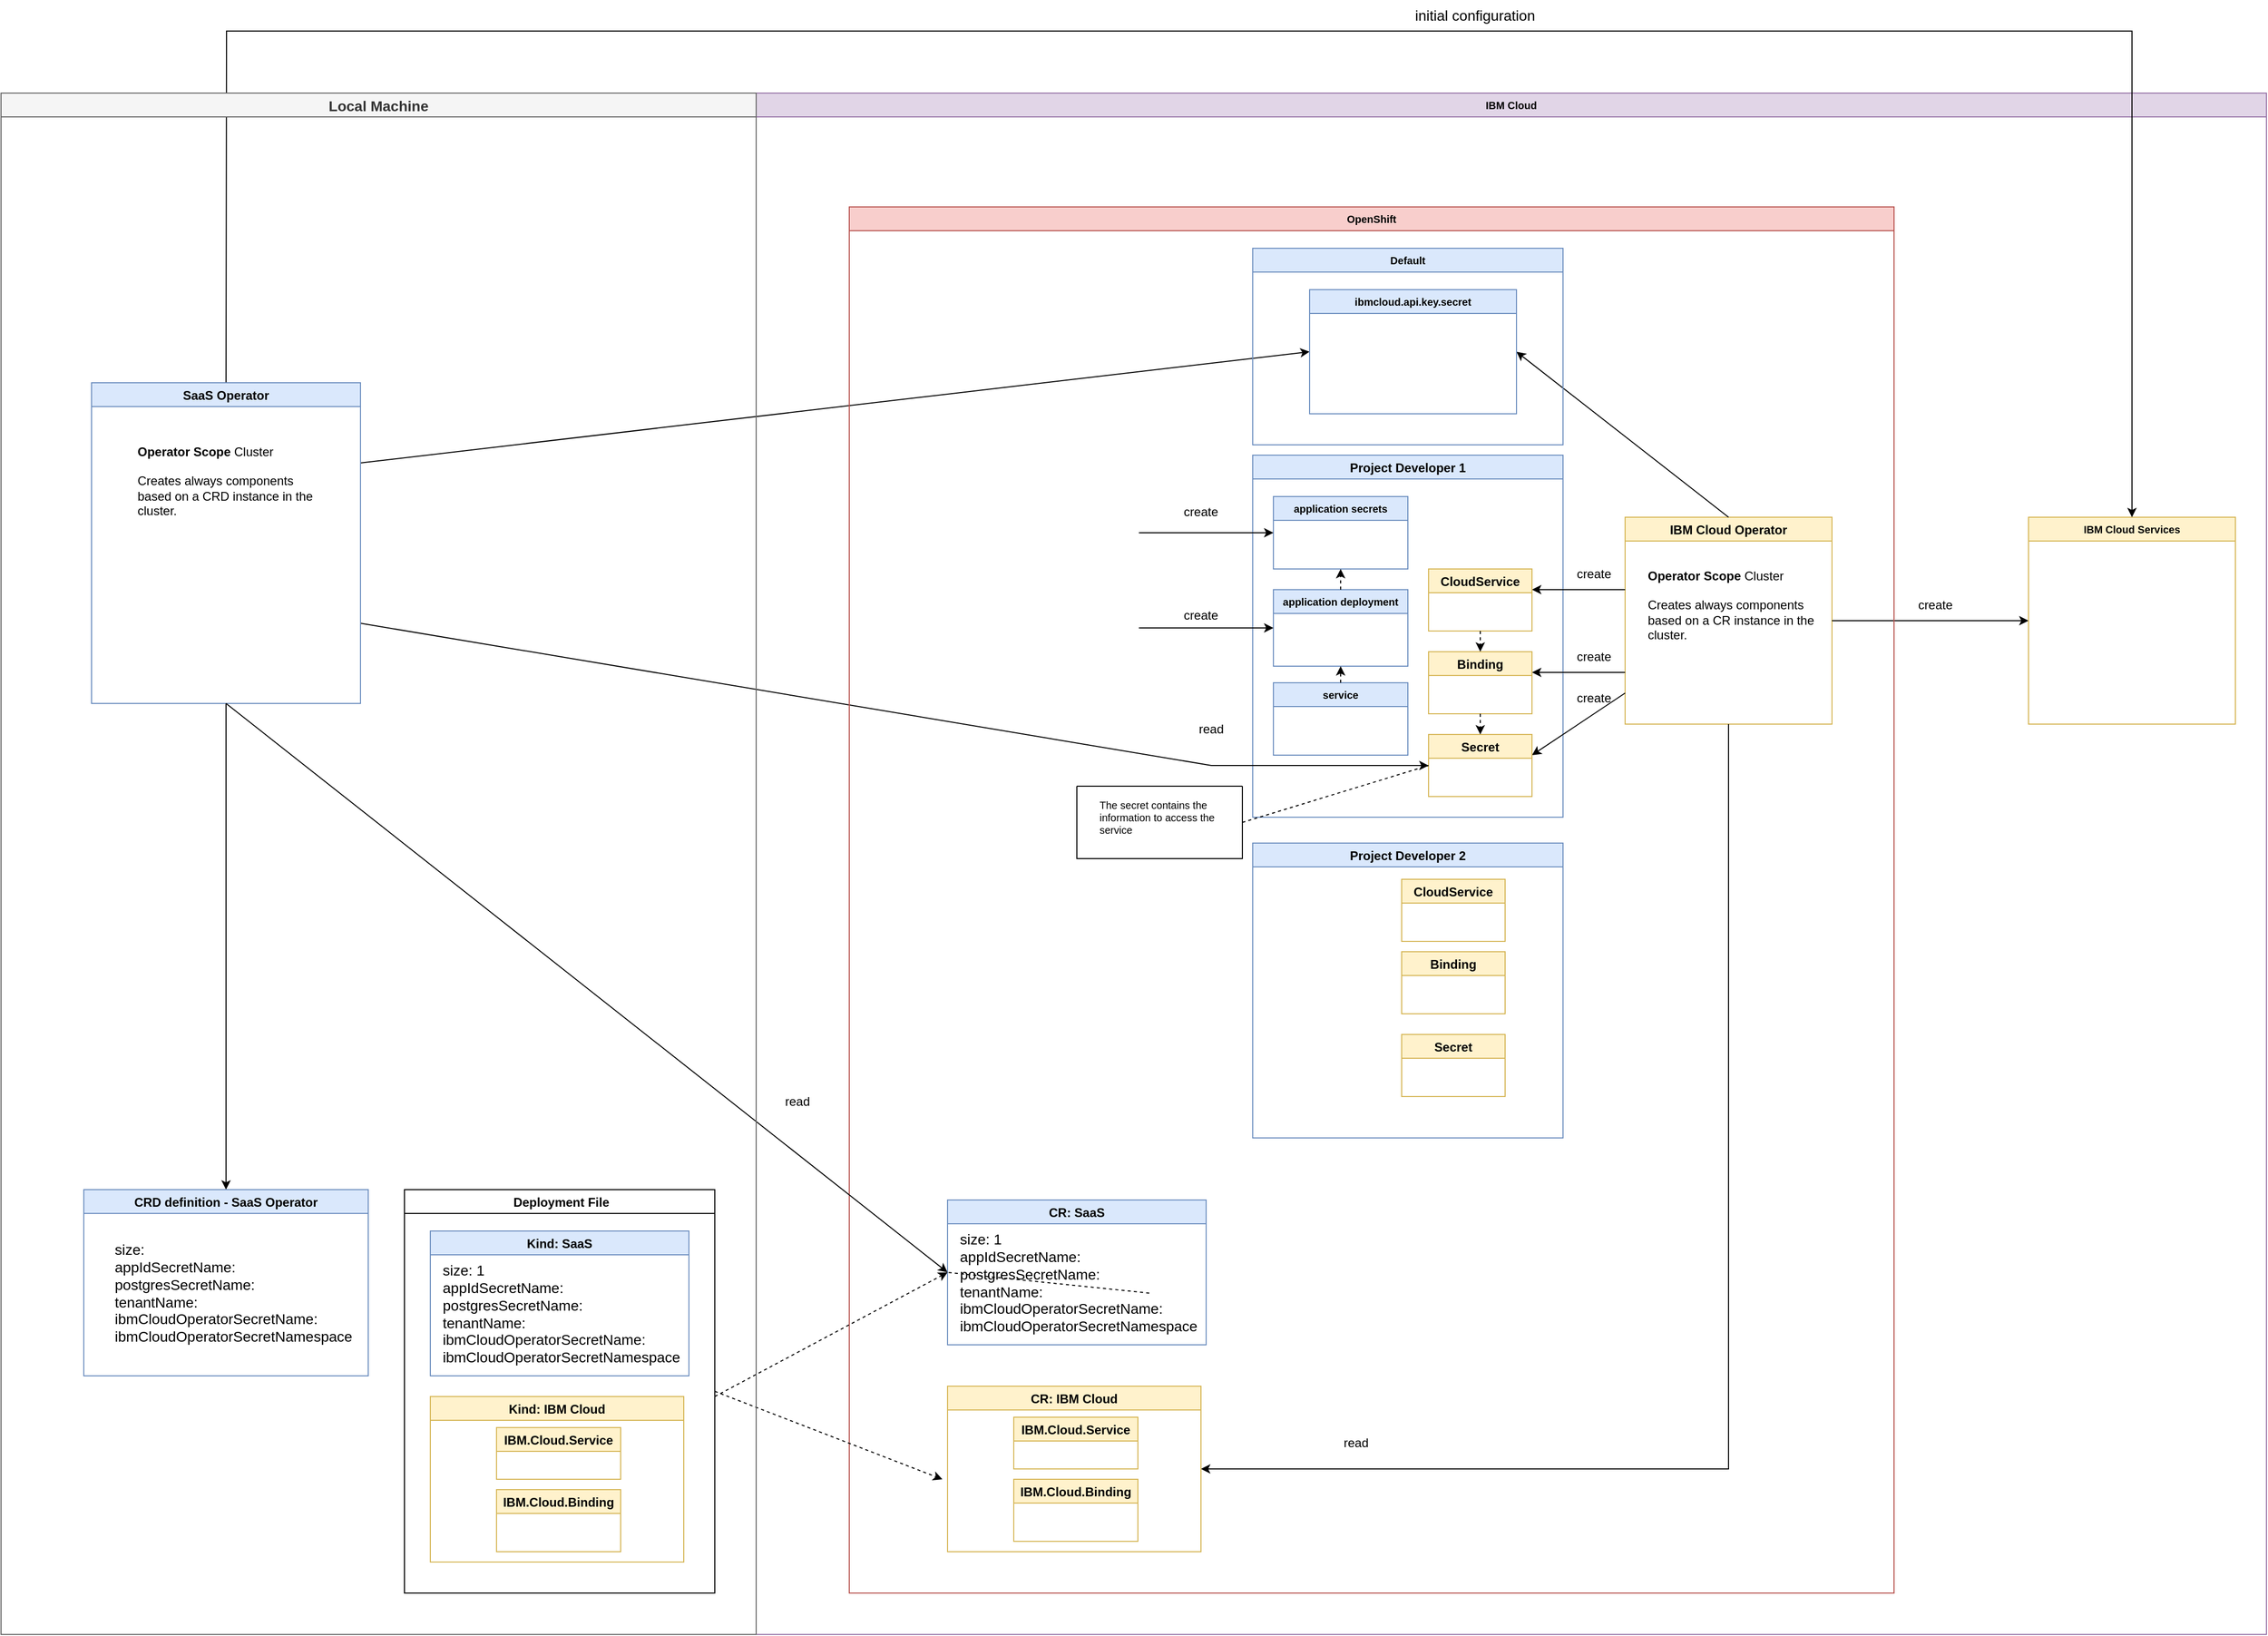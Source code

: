<mxfile version="16.4.0" type="device" pages="2"><diagram id="ZJD4ddvh5a6maTwFPpQm" name="Simplified overview starting point 2022.02.23"><mxGraphModel dx="3199" dy="2378" grid="1" gridSize="10" guides="1" tooltips="1" connect="1" arrows="1" fold="1" page="1" pageScale="1" pageWidth="827" pageHeight="1169" math="0" shadow="0"><root><mxCell id="0"/><mxCell id="1" parent="0"/><mxCell id="05u67PnVDAq-zi8xKlbg-1" value="IBM Cloud Operator" style="swimlane;fillColor=#fff2cc;strokeColor=#d6b656;" vertex="1" parent="1"><mxGeometry x="590" y="70" width="200" height="200" as="geometry"/></mxCell><mxCell id="05u67PnVDAq-zi8xKlbg-4" value="Project Developer 1" style="swimlane;fillColor=#dae8fc;strokeColor=#6c8ebf;" vertex="1" parent="1"><mxGeometry x="230" y="10" width="300" height="350" as="geometry"/></mxCell><mxCell id="05u67PnVDAq-zi8xKlbg-5" value="Project Developer 2" style="swimlane;fillColor=#dae8fc;strokeColor=#6c8ebf;" vertex="1" parent="1"><mxGeometry x="230" y="385" width="300" height="285" as="geometry"/></mxCell><mxCell id="05u67PnVDAq-zi8xKlbg-6" value="Binding" style="swimlane;fillColor=#fff2cc;strokeColor=#d6b656;" vertex="1" parent="05u67PnVDAq-zi8xKlbg-5"><mxGeometry x="144" y="105" width="100" height="60" as="geometry"/></mxCell><mxCell id="05u67PnVDAq-zi8xKlbg-7" value="Secret" style="swimlane;fillColor=#fff2cc;strokeColor=#d6b656;" vertex="1" parent="05u67PnVDAq-zi8xKlbg-5"><mxGeometry x="144" y="185" width="100" height="60" as="geometry"/></mxCell><mxCell id="05u67PnVDAq-zi8xKlbg-43" value="CloudService" style="swimlane;fillColor=#fff2cc;strokeColor=#d6b656;" vertex="1" parent="05u67PnVDAq-zi8xKlbg-5"><mxGeometry x="144" y="35" width="100" height="60" as="geometry"/></mxCell><mxCell id="05u67PnVDAq-zi8xKlbg-11" value="" style="endArrow=classic;html=1;rounded=0;" edge="1" parent="1"><mxGeometry width="50" height="50" relative="1" as="geometry"><mxPoint x="590" y="140" as="sourcePoint"/><mxPoint x="500" y="140" as="targetPoint"/></mxGeometry></mxCell><mxCell id="05u67PnVDAq-zi8xKlbg-14" value="" style="endArrow=classic;html=1;rounded=0;entryX=1;entryY=0.5;entryDx=0;entryDy=0;exitX=0.5;exitY=1;exitDx=0;exitDy=0;" edge="1" parent="1" source="05u67PnVDAq-zi8xKlbg-1" target="05u67PnVDAq-zi8xKlbg-13"><mxGeometry width="50" height="50" relative="1" as="geometry"><mxPoint x="280" y="650" as="sourcePoint"/><mxPoint x="440" y="420" as="targetPoint"/><Array as="points"><mxPoint x="690" y="990"/></Array></mxGeometry></mxCell><mxCell id="05u67PnVDAq-zi8xKlbg-18" value="" style="endArrow=classic;html=1;rounded=0;exitX=1;exitY=0.75;exitDx=0;exitDy=0;entryX=0;entryY=0.5;entryDx=0;entryDy=0;" edge="1" parent="1" source="05u67PnVDAq-zi8xKlbg-2" target="05u67PnVDAq-zi8xKlbg-8"><mxGeometry width="50" height="50" relative="1" as="geometry"><mxPoint x="390" y="280" as="sourcePoint"/><mxPoint x="440" y="230" as="targetPoint"/><Array as="points"><mxPoint x="190" y="310"/></Array></mxGeometry></mxCell><mxCell id="05u67PnVDAq-zi8xKlbg-20" value="" style="endArrow=classic;html=1;rounded=0;exitX=0;exitY=0.75;exitDx=0;exitDy=0;" edge="1" parent="1" source="05u67PnVDAq-zi8xKlbg-1"><mxGeometry width="50" height="50" relative="1" as="geometry"><mxPoint x="390" y="300" as="sourcePoint"/><mxPoint x="500" y="220" as="targetPoint"/></mxGeometry></mxCell><mxCell id="05u67PnVDAq-zi8xKlbg-21" value="create" style="text;html=1;strokeColor=none;fillColor=none;align=center;verticalAlign=middle;whiteSpace=wrap;rounded=0;" vertex="1" parent="1"><mxGeometry x="530" y="190" width="60" height="30" as="geometry"/></mxCell><mxCell id="05u67PnVDAq-zi8xKlbg-22" value="create" style="text;html=1;strokeColor=none;fillColor=none;align=center;verticalAlign=middle;whiteSpace=wrap;rounded=0;" vertex="1" parent="1"><mxGeometry x="530" y="110" width="60" height="30" as="geometry"/></mxCell><mxCell id="05u67PnVDAq-zi8xKlbg-26" value="" style="endArrow=none;dashed=1;html=1;rounded=0;entryX=0;entryY=0.5;entryDx=0;entryDy=0;" edge="1" parent="1" target="05u67PnVDAq-zi8xKlbg-19"><mxGeometry width="50" height="50" relative="1" as="geometry"><mxPoint x="130" y="820" as="sourcePoint"/><mxPoint x="250" y="745" as="targetPoint"/></mxGeometry></mxCell><mxCell id="05u67PnVDAq-zi8xKlbg-41" value="" style="endArrow=classic;html=1;rounded=0;" edge="1" parent="1"><mxGeometry width="50" height="50" relative="1" as="geometry"><mxPoint x="590" y="240" as="sourcePoint"/><mxPoint x="500" y="300" as="targetPoint"/></mxGeometry></mxCell><mxCell id="05u67PnVDAq-zi8xKlbg-42" value="create" style="text;html=1;strokeColor=none;fillColor=none;align=center;verticalAlign=middle;whiteSpace=wrap;rounded=0;" vertex="1" parent="1"><mxGeometry x="530" y="230" width="60" height="30" as="geometry"/></mxCell><mxCell id="05u67PnVDAq-zi8xKlbg-48" value="" style="endArrow=classic;html=1;rounded=0;fontFamily=Helvetica;fontSize=10;entryX=1;entryY=0.5;entryDx=0;entryDy=0;exitX=0.5;exitY=0;exitDx=0;exitDy=0;" edge="1" parent="1" source="05u67PnVDAq-zi8xKlbg-1" target="05u67PnVDAq-zi8xKlbg-46"><mxGeometry width="50" height="50" relative="1" as="geometry"><mxPoint x="470" y="30" as="sourcePoint"/><mxPoint x="520" y="-20" as="targetPoint"/></mxGeometry></mxCell><mxCell id="05u67PnVDAq-zi8xKlbg-49" value="" style="endArrow=classic;html=1;rounded=0;fontFamily=Helvetica;fontSize=10;entryX=0;entryY=0.5;entryDx=0;entryDy=0;exitX=1;exitY=0.25;exitDx=0;exitDy=0;" edge="1" parent="1" source="05u67PnVDAq-zi8xKlbg-2" target="05u67PnVDAq-zi8xKlbg-46"><mxGeometry width="50" height="50" relative="1" as="geometry"><mxPoint x="-640" y="20" as="sourcePoint"/><mxPoint x="410" y="-20" as="targetPoint"/></mxGeometry></mxCell><mxCell id="05u67PnVDAq-zi8xKlbg-53" value="" style="endArrow=classic;html=1;rounded=0;fontFamily=Helvetica;fontSize=10;exitX=1;exitY=0.5;exitDx=0;exitDy=0;entryX=0;entryY=0.5;entryDx=0;entryDy=0;" edge="1" parent="1" source="05u67PnVDAq-zi8xKlbg-1" target="05u67PnVDAq-zi8xKlbg-52"><mxGeometry width="50" height="50" relative="1" as="geometry"><mxPoint x="820" y="110" as="sourcePoint"/><mxPoint x="870" y="60" as="targetPoint"/></mxGeometry></mxCell><mxCell id="05u67PnVDAq-zi8xKlbg-55" value="OpenShift" style="swimlane;fontFamily=Helvetica;fontSize=10;fillColor=#f8cecc;strokeColor=#b85450;" vertex="1" parent="1"><mxGeometry x="-160" y="-230" width="1010" height="1340" as="geometry"/></mxCell><mxCell id="05u67PnVDAq-zi8xKlbg-40" value="CloudService" style="swimlane;fillColor=#fff2cc;strokeColor=#d6b656;" vertex="1" parent="05u67PnVDAq-zi8xKlbg-55"><mxGeometry x="560" y="350" width="100" height="60" as="geometry"/></mxCell><mxCell id="05u67PnVDAq-zi8xKlbg-3" value="Binding" style="swimlane;fillColor=#fff2cc;strokeColor=#d6b656;" vertex="1" parent="05u67PnVDAq-zi8xKlbg-55"><mxGeometry x="560" y="430" width="100" height="60" as="geometry"/></mxCell><mxCell id="05u67PnVDAq-zi8xKlbg-57" value="" style="endArrow=classic;html=1;rounded=0;fontFamily=Helvetica;fontSize=10;exitX=0.5;exitY=1;exitDx=0;exitDy=0;dashed=1;" edge="1" parent="05u67PnVDAq-zi8xKlbg-55" source="05u67PnVDAq-zi8xKlbg-40" target="05u67PnVDAq-zi8xKlbg-3"><mxGeometry width="50" height="50" relative="1" as="geometry"><mxPoint x="700" y="510" as="sourcePoint"/><mxPoint x="750" y="460" as="targetPoint"/></mxGeometry></mxCell><mxCell id="05u67PnVDAq-zi8xKlbg-8" value="Secret" style="swimlane;fillColor=#fff2cc;strokeColor=#d6b656;" vertex="1" parent="05u67PnVDAq-zi8xKlbg-55"><mxGeometry x="560" y="510" width="100" height="60" as="geometry"/></mxCell><mxCell id="05u67PnVDAq-zi8xKlbg-58" value="" style="endArrow=classic;html=1;rounded=0;fontFamily=Helvetica;fontSize=10;entryX=0.5;entryY=0;entryDx=0;entryDy=0;exitX=0.5;exitY=1;exitDx=0;exitDy=0;dashed=1;" edge="1" parent="05u67PnVDAq-zi8xKlbg-55" source="05u67PnVDAq-zi8xKlbg-3" target="05u67PnVDAq-zi8xKlbg-8"><mxGeometry width="50" height="50" relative="1" as="geometry"><mxPoint x="700" y="510" as="sourcePoint"/><mxPoint x="750" y="460" as="targetPoint"/></mxGeometry></mxCell><mxCell id="05u67PnVDAq-zi8xKlbg-67" value="application secrets" style="swimlane;fontFamily=Helvetica;fontSize=10;strokeWidth=1;fillColor=#dae8fc;strokeColor=#6c8ebf;" vertex="1" parent="05u67PnVDAq-zi8xKlbg-55"><mxGeometry x="410" y="280" width="130" height="70" as="geometry"/></mxCell><mxCell id="05u67PnVDAq-zi8xKlbg-71" value="application deployment" style="swimlane;fontFamily=Helvetica;fontSize=10;strokeWidth=1;fillColor=#dae8fc;strokeColor=#6c8ebf;" vertex="1" parent="05u67PnVDAq-zi8xKlbg-55"><mxGeometry x="410" y="370" width="130" height="74" as="geometry"><mxRectangle x="410" y="370" width="140" height="23" as="alternateBounds"/></mxGeometry></mxCell><mxCell id="05u67PnVDAq-zi8xKlbg-45" value="Default" style="swimlane;fontFamily=Helvetica;fontSize=10;fillColor=#dae8fc;strokeColor=#6c8ebf;" vertex="1" parent="05u67PnVDAq-zi8xKlbg-55"><mxGeometry x="390" y="40" width="300" height="190" as="geometry"/></mxCell><mxCell id="05u67PnVDAq-zi8xKlbg-46" value="ibmcloud.api.key.secret" style="swimlane;fontFamily=Helvetica;fontSize=10;fillColor=#dae8fc;strokeColor=#6c8ebf;" vertex="1" parent="05u67PnVDAq-zi8xKlbg-45"><mxGeometry x="55" y="40" width="200" height="120" as="geometry"/></mxCell><mxCell id="05u67PnVDAq-zi8xKlbg-74" value="service" style="swimlane;fontFamily=Helvetica;fontSize=10;strokeWidth=1;fillColor=#dae8fc;strokeColor=#6c8ebf;" vertex="1" parent="05u67PnVDAq-zi8xKlbg-55"><mxGeometry x="410" y="460" width="130" height="70" as="geometry"/></mxCell><mxCell id="05u67PnVDAq-zi8xKlbg-76" value="" style="endArrow=classic;html=1;rounded=0;fontFamily=Helvetica;fontSize=10;entryX=0.5;entryY=1;entryDx=0;entryDy=0;exitX=0.5;exitY=0;exitDx=0;exitDy=0;dashed=1;" edge="1" parent="05u67PnVDAq-zi8xKlbg-55" source="05u67PnVDAq-zi8xKlbg-71" target="05u67PnVDAq-zi8xKlbg-67"><mxGeometry width="50" height="50" relative="1" as="geometry"><mxPoint x="475" y="360" as="sourcePoint"/><mxPoint x="520" y="460" as="targetPoint"/></mxGeometry></mxCell><mxCell id="05u67PnVDAq-zi8xKlbg-70" value="" style="endArrow=classic;html=1;rounded=0;fontFamily=Helvetica;fontSize=10;entryX=0;entryY=0.5;entryDx=0;entryDy=0;" edge="1" parent="1" target="05u67PnVDAq-zi8xKlbg-67"><mxGeometry width="50" height="50" relative="1" as="geometry"><mxPoint x="120" y="85" as="sourcePoint"/><mxPoint x="360" y="300" as="targetPoint"/></mxGeometry></mxCell><mxCell id="05u67PnVDAq-zi8xKlbg-73" value="" style="endArrow=classic;html=1;rounded=0;fontFamily=Helvetica;fontSize=10;entryX=0;entryY=0.5;entryDx=0;entryDy=0;" edge="1" parent="1" target="05u67PnVDAq-zi8xKlbg-71"><mxGeometry width="50" height="50" relative="1" as="geometry"><mxPoint x="120" y="177" as="sourcePoint"/><mxPoint x="260" y="125" as="targetPoint"/></mxGeometry></mxCell><mxCell id="05u67PnVDAq-zi8xKlbg-77" value="" style="endArrow=classic;html=1;rounded=0;fontFamily=Helvetica;fontSize=10;entryX=0.5;entryY=1;entryDx=0;entryDy=0;dashed=1;" edge="1" parent="1" target="05u67PnVDAq-zi8xKlbg-71"><mxGeometry width="50" height="50" relative="1" as="geometry"><mxPoint x="315" y="230" as="sourcePoint"/><mxPoint x="360" y="230" as="targetPoint"/></mxGeometry></mxCell><mxCell id="05u67PnVDAq-zi8xKlbg-80" value="IBM Cloud" style="swimlane;fontFamily=Helvetica;fontSize=10;strokeWidth=1;fillColor=#e1d5e7;strokeColor=#9673a6;" vertex="1" parent="1"><mxGeometry x="-250" y="-340" width="1460" height="1490" as="geometry"/></mxCell><mxCell id="05u67PnVDAq-zi8xKlbg-60" value="" style="swimlane;startSize=0;fontFamily=Helvetica;fontSize=10;fillColor=none;" vertex="1" parent="05u67PnVDAq-zi8xKlbg-80"><mxGeometry x="310" y="670" width="160" height="70" as="geometry"/></mxCell><mxCell id="05u67PnVDAq-zi8xKlbg-61" value="The secret contains the information to access the service" style="text;html=1;strokeColor=none;fillColor=none;align=left;verticalAlign=middle;whiteSpace=wrap;rounded=0;fontFamily=Helvetica;fontSize=10;strokeWidth=2;" vertex="1" parent="05u67PnVDAq-zi8xKlbg-60"><mxGeometry x="20" y="10" width="130" height="40" as="geometry"/></mxCell><mxCell id="tXDFiRKwH6jkrmwQ4aK1-2" value="read" style="text;html=1;strokeColor=none;fillColor=none;align=center;verticalAlign=middle;whiteSpace=wrap;rounded=0;" vertex="1" parent="05u67PnVDAq-zi8xKlbg-80"><mxGeometry x="10" y="960" width="60" height="30" as="geometry"/></mxCell><mxCell id="E7d3GxWEacopZwAi-zRK-2" value="&lt;b&gt;Operator Scope&lt;/b&gt; Cluster&lt;br&gt;&lt;br&gt;Creates always components based on a CR instance in the cluster." style="text;html=1;strokeColor=none;fillColor=none;align=left;verticalAlign=middle;whiteSpace=wrap;rounded=0;" vertex="1" parent="05u67PnVDAq-zi8xKlbg-80"><mxGeometry x="860" y="450" width="175" height="90" as="geometry"/></mxCell><mxCell id="05u67PnVDAq-zi8xKlbg-52" value="IBM Cloud Services" style="swimlane;fontFamily=Helvetica;fontSize=10;fillColor=#fff2cc;strokeColor=#d6b656;" vertex="1" parent="05u67PnVDAq-zi8xKlbg-80"><mxGeometry x="1230" y="410" width="200" height="200" as="geometry"/></mxCell><mxCell id="05u67PnVDAq-zi8xKlbg-56" value="create" style="text;html=1;strokeColor=none;fillColor=none;align=center;verticalAlign=middle;whiteSpace=wrap;rounded=0;" vertex="1" parent="05u67PnVDAq-zi8xKlbg-80"><mxGeometry x="1110" y="480" width="60" height="30" as="geometry"/></mxCell><mxCell id="05u67PnVDAq-zi8xKlbg-72" value="create" style="text;html=1;strokeColor=none;fillColor=none;align=center;verticalAlign=middle;whiteSpace=wrap;rounded=0;" vertex="1" parent="05u67PnVDAq-zi8xKlbg-80"><mxGeometry x="400" y="390" width="60" height="30" as="geometry"/></mxCell><mxCell id="05u67PnVDAq-zi8xKlbg-78" value="create" style="text;html=1;strokeColor=none;fillColor=none;align=center;verticalAlign=middle;whiteSpace=wrap;rounded=0;" vertex="1" parent="05u67PnVDAq-zi8xKlbg-80"><mxGeometry x="400" y="490" width="60" height="30" as="geometry"/></mxCell><mxCell id="05u67PnVDAq-zi8xKlbg-17" value="read" style="text;html=1;strokeColor=none;fillColor=none;align=center;verticalAlign=middle;whiteSpace=wrap;rounded=0;" vertex="1" parent="05u67PnVDAq-zi8xKlbg-80"><mxGeometry x="410" y="600" width="60" height="30" as="geometry"/></mxCell><mxCell id="05u67PnVDAq-zi8xKlbg-19" value="CR: SaaS" style="swimlane;fillColor=#dae8fc;strokeColor=#6c8ebf;" vertex="1" parent="05u67PnVDAq-zi8xKlbg-80"><mxGeometry x="185" y="1070" width="250" height="140" as="geometry"/></mxCell><mxCell id="evoZ4YkK1G2OfHONI_-d-2" value="size: 1&lt;br&gt;appIdSecretName:&lt;br&gt;postgresSecretName:&lt;br&gt;tenantName:&lt;br&gt;ibmCloudOperatorSecretName:&lt;br&gt;ibmCloudOperatorSecretNamespace" style="text;html=1;strokeColor=none;fillColor=none;align=left;verticalAlign=middle;whiteSpace=wrap;rounded=0;fontFamily=Helvetica;fontSize=14;fontColor=#000000;" vertex="1" parent="05u67PnVDAq-zi8xKlbg-19"><mxGeometry x="10" y="30" width="240" height="100" as="geometry"/></mxCell><mxCell id="05u67PnVDAq-zi8xKlbg-13" value="CR: IBM Cloud" style="swimlane;fillColor=#fff2cc;strokeColor=#d6b656;" vertex="1" parent="05u67PnVDAq-zi8xKlbg-80"><mxGeometry x="185" y="1250" width="245" height="160" as="geometry"/></mxCell><mxCell id="05u67PnVDAq-zi8xKlbg-31" value="IBM.Cloud.Binding" style="swimlane;fillColor=#fff2cc;strokeColor=#d6b656;" vertex="1" parent="05u67PnVDAq-zi8xKlbg-13"><mxGeometry x="64" y="90" width="120" height="60" as="geometry"/></mxCell><mxCell id="05u67PnVDAq-zi8xKlbg-30" value="IBM.Cloud.Service" style="swimlane;fillColor=#fff2cc;strokeColor=#d6b656;" vertex="1" parent="05u67PnVDAq-zi8xKlbg-13"><mxGeometry x="64" y="30" width="120" height="50" as="geometry"/></mxCell><mxCell id="xCrt7oY93UrafVIQWRn6-10" value="read" style="text;html=1;strokeColor=none;fillColor=none;align=center;verticalAlign=middle;whiteSpace=wrap;rounded=0;" vertex="1" parent="05u67PnVDAq-zi8xKlbg-80"><mxGeometry x="550" y="1290" width="60" height="30" as="geometry"/></mxCell><mxCell id="05u67PnVDAq-zi8xKlbg-79" value="" style="endArrow=classic;html=1;rounded=0;fontFamily=Helvetica;fontSize=10;entryX=0.5;entryY=0;entryDx=0;entryDy=0;exitX=0.5;exitY=0;exitDx=0;exitDy=0;" edge="1" parent="1" source="05u67PnVDAq-zi8xKlbg-2" target="05u67PnVDAq-zi8xKlbg-52"><mxGeometry width="50" height="50" relative="1" as="geometry"><mxPoint x="-140" y="120" as="sourcePoint"/><mxPoint x="-250" y="-140" as="targetPoint"/><Array as="points"><mxPoint x="-762" y="-400"/><mxPoint x="1080" y="-400"/></Array></mxGeometry></mxCell><mxCell id="05u67PnVDAq-zi8xKlbg-81" value="initial configuration" style="text;html=1;strokeColor=none;fillColor=none;align=center;verticalAlign=middle;whiteSpace=wrap;rounded=0;fontFamily=Helvetica;fontSize=14;" vertex="1" parent="1"><mxGeometry x="380" y="-430" width="130" height="30" as="geometry"/></mxCell><mxCell id="05u67PnVDAq-zi8xKlbg-63" value="" style="endArrow=none;dashed=1;html=1;rounded=0;fontFamily=Helvetica;fontSize=10;exitX=1;exitY=0.5;exitDx=0;exitDy=0;entryX=0;entryY=0.5;entryDx=0;entryDy=0;" edge="1" parent="1" source="05u67PnVDAq-zi8xKlbg-60" target="05u67PnVDAq-zi8xKlbg-8"><mxGeometry width="50" height="50" relative="1" as="geometry"><mxPoint x="310" y="360" as="sourcePoint"/><mxPoint x="360" y="310" as="targetPoint"/></mxGeometry></mxCell><mxCell id="05u67PnVDAq-zi8xKlbg-2" value="SaaS Operator" style="swimlane;fillColor=#dae8fc;strokeColor=#6c8ebf;" vertex="1" parent="1"><mxGeometry x="-892.5" y="-60" width="260" height="310" as="geometry"><mxRectangle x="-140" y="-40" width="120" height="23" as="alternateBounds"/></mxGeometry></mxCell><mxCell id="05u67PnVDAq-zi8xKlbg-25" value="" style="endArrow=classic;html=1;rounded=0;entryX=0.5;entryY=0;entryDx=0;entryDy=0;exitX=0.5;exitY=1;exitDx=0;exitDy=0;" edge="1" parent="1" source="05u67PnVDAq-zi8xKlbg-2" target="05u67PnVDAq-zi8xKlbg-24"><mxGeometry width="50" height="50" relative="1" as="geometry"><mxPoint x="95" y="270" as="sourcePoint"/><mxPoint x="440" y="450" as="targetPoint"/></mxGeometry></mxCell><mxCell id="tXDFiRKwH6jkrmwQ4aK1-1" value="" style="endArrow=classic;html=1;rounded=0;entryX=0;entryY=0.5;entryDx=0;entryDy=0;exitX=0.5;exitY=1;exitDx=0;exitDy=0;" edge="1" parent="1" source="05u67PnVDAq-zi8xKlbg-2" target="05u67PnVDAq-zi8xKlbg-19"><mxGeometry width="50" height="50" relative="1" as="geometry"><mxPoint x="-30" y="270" as="sourcePoint"/><mxPoint x="-25.0" y="720.0" as="targetPoint"/></mxGeometry></mxCell><mxCell id="05u67PnVDAq-zi8xKlbg-24" value="CRD definition - SaaS Operator" style="swimlane;fillColor=#dae8fc;strokeColor=#6c8ebf;" vertex="1" parent="1"><mxGeometry x="-900" y="720" width="275" height="180" as="geometry"/></mxCell><mxCell id="evoZ4YkK1G2OfHONI_-d-3" value="size:&lt;br&gt;appIdSecretName:&lt;br&gt;postgresSecretName:&lt;br&gt;tenantName:&lt;br&gt;ibmCloudOperatorSecretName:&lt;br&gt;ibmCloudOperatorSecretNamespace" style="text;html=1;strokeColor=none;fillColor=none;align=left;verticalAlign=middle;whiteSpace=wrap;rounded=0;fontFamily=Helvetica;fontSize=14;fontColor=#000000;" vertex="1" parent="05u67PnVDAq-zi8xKlbg-24"><mxGeometry x="27.5" y="50" width="240" height="100" as="geometry"/></mxCell><mxCell id="xCrt7oY93UrafVIQWRn6-2" value=" Deployment File" style="swimlane;" vertex="1" parent="1"><mxGeometry x="-590" y="720" width="300" height="390" as="geometry"/></mxCell><mxCell id="xCrt7oY93UrafVIQWRn6-3" value="Kind: SaaS" style="swimlane;fillColor=#dae8fc;strokeColor=#6c8ebf;" vertex="1" parent="xCrt7oY93UrafVIQWRn6-2"><mxGeometry x="25" y="40" width="250" height="140" as="geometry"/></mxCell><mxCell id="xCrt7oY93UrafVIQWRn6-4" value="size: 1&lt;br&gt;appIdSecretName:&lt;br&gt;postgresSecretName:&lt;br&gt;tenantName:&lt;br&gt;ibmCloudOperatorSecretName:&lt;br&gt;ibmCloudOperatorSecretNamespace" style="text;html=1;strokeColor=none;fillColor=none;align=left;verticalAlign=middle;whiteSpace=wrap;rounded=0;fontFamily=Helvetica;fontSize=14;fontColor=#000000;" vertex="1" parent="xCrt7oY93UrafVIQWRn6-3"><mxGeometry x="10" y="30" width="240" height="100" as="geometry"/></mxCell><mxCell id="xCrt7oY93UrafVIQWRn6-5" value="Kind: IBM Cloud" style="swimlane;fillColor=#fff2cc;strokeColor=#d6b656;" vertex="1" parent="xCrt7oY93UrafVIQWRn6-2"><mxGeometry x="25" y="200" width="245" height="160" as="geometry"/></mxCell><mxCell id="xCrt7oY93UrafVIQWRn6-6" value="IBM.Cloud.Binding" style="swimlane;fillColor=#fff2cc;strokeColor=#d6b656;" vertex="1" parent="xCrt7oY93UrafVIQWRn6-5"><mxGeometry x="64" y="90" width="120" height="60" as="geometry"/></mxCell><mxCell id="xCrt7oY93UrafVIQWRn6-7" value="IBM.Cloud.Service" style="swimlane;fillColor=#fff2cc;strokeColor=#d6b656;" vertex="1" parent="xCrt7oY93UrafVIQWRn6-5"><mxGeometry x="64" y="30" width="120" height="50" as="geometry"/></mxCell><mxCell id="xCrt7oY93UrafVIQWRn6-8" value="" style="endArrow=classic;html=1;rounded=0;dashed=1;fontFamily=Helvetica;fontSize=14;fontColor=#FF0000;strokeColor=#000000;exitX=1;exitY=0.5;exitDx=0;exitDy=0;" edge="1" parent="1" source="xCrt7oY93UrafVIQWRn6-2"><mxGeometry width="50" height="50" relative="1" as="geometry"><mxPoint x="-200" y="960" as="sourcePoint"/><mxPoint x="-70" y="1000" as="targetPoint"/></mxGeometry></mxCell><mxCell id="xCrt7oY93UrafVIQWRn6-9" value="" style="endArrow=classic;html=1;rounded=0;dashed=1;fontFamily=Helvetica;fontSize=14;fontColor=#FF0000;strokeColor=#000000;entryX=0;entryY=0.5;entryDx=0;entryDy=0;" edge="1" parent="1" target="05u67PnVDAq-zi8xKlbg-19"><mxGeometry width="50" height="50" relative="1" as="geometry"><mxPoint x="-290" y="920" as="sourcePoint"/><mxPoint x="-60" y="1010" as="targetPoint"/></mxGeometry></mxCell><mxCell id="xCrt7oY93UrafVIQWRn6-11" value="Local Machine" style="swimlane;fontFamily=Helvetica;fontSize=14;fontColor=#333333;strokeWidth=1;fillColor=#f5f5f5;strokeColor=#666666;" vertex="1" parent="1"><mxGeometry x="-980" y="-340" width="730" height="1490" as="geometry"/></mxCell><mxCell id="cQY9s8MMBeXiL5kOohLw-1" value="&lt;b&gt;Operator Scope&lt;/b&gt; Cluster&lt;br&gt;&lt;br&gt;Creates always components based on a CRD instance in the cluster." style="text;html=1;strokeColor=none;fillColor=none;align=left;verticalAlign=middle;whiteSpace=wrap;rounded=0;" vertex="1" parent="xCrt7oY93UrafVIQWRn6-11"><mxGeometry x="130" y="330" width="175" height="90" as="geometry"/></mxCell></root></mxGraphModel></diagram><diagram name="Concurrent work overview starting point 2022.02.23" id="7UePJXRPqZnObrAWfiwP"><mxGraphModel dx="1890" dy="2000" grid="1" gridSize="10" guides="1" tooltips="1" connect="1" arrows="1" fold="1" page="1" pageScale="1" pageWidth="827" pageHeight="1169" math="0" shadow="0"><root><mxCell id="q4kXisVM7gO6vJiR800r-0"/><mxCell id="q4kXisVM7gO6vJiR800r-1" parent="q4kXisVM7gO6vJiR800r-0"/><mxCell id="q4kXisVM7gO6vJiR800r-2" value="SaaS Operator" style="swimlane;fillColor=#dae8fc;strokeColor=#6c8ebf;" vertex="1" parent="q4kXisVM7gO6vJiR800r-1"><mxGeometry x="-510" y="-40" width="210" height="310" as="geometry"/></mxCell><mxCell id="q4kXisVM7gO6vJiR800r-3" value="&lt;b&gt;Operator Scope&lt;/b&gt;&amp;nbsp;ProjectScope&lt;br&gt;&lt;br&gt;For concurrent development we change the scope from cluster to project / namespaces.&lt;br&gt;&lt;br&gt;&lt;i&gt;&lt;u&gt;Name spaces:&lt;/u&gt;&lt;/i&gt;&lt;br&gt;- Default&lt;br&gt;- Project Developer 1" style="text;html=1;strokeColor=none;fillColor=none;align=left;verticalAlign=middle;whiteSpace=wrap;rounded=0;fontColor=#FF3333;" vertex="1" parent="q4kXisVM7gO6vJiR800r-2"><mxGeometry x="15" y="30" width="175" height="150" as="geometry"/></mxCell><mxCell id="q4kXisVM7gO6vJiR800r-4" value="IBM Cloud Operator" style="swimlane;fillColor=#fff2cc;strokeColor=#d6b656;" vertex="1" parent="q4kXisVM7gO6vJiR800r-1"><mxGeometry x="590" y="70" width="200" height="200" as="geometry"/></mxCell><mxCell id="q4kXisVM7gO6vJiR800r-5" value="Project Developer 1" style="swimlane;fillColor=#dae8fc;strokeColor=#6c8ebf;fontColor=#FF0000;" vertex="1" parent="q4kXisVM7gO6vJiR800r-1"><mxGeometry x="190" y="10" width="310" height="350" as="geometry"/></mxCell><mxCell id="q4kXisVM7gO6vJiR800r-10" value="" style="endArrow=classic;html=1;rounded=0;" edge="1" parent="q4kXisVM7gO6vJiR800r-1"><mxGeometry width="50" height="50" relative="1" as="geometry"><mxPoint x="590" y="140" as="sourcePoint"/><mxPoint x="500" y="140" as="targetPoint"/></mxGeometry></mxCell><mxCell id="q4kXisVM7gO6vJiR800r-16" value="" style="endArrow=classic;html=1;rounded=0;entryX=1;entryY=0.5;entryDx=0;entryDy=0;exitX=0.5;exitY=1;exitDx=0;exitDy=0;" edge="1" parent="q4kXisVM7gO6vJiR800r-1" source="q4kXisVM7gO6vJiR800r-4" target="q4kXisVM7gO6vJiR800r-13"><mxGeometry width="50" height="50" relative="1" as="geometry"><mxPoint x="280" y="650" as="sourcePoint"/><mxPoint x="440" y="420" as="targetPoint"/><Array as="points"><mxPoint x="690" y="950"/></Array></mxGeometry></mxCell><mxCell id="q4kXisVM7gO6vJiR800r-17" value="" style="endArrow=classic;html=1;rounded=0;exitX=1;exitY=0.75;exitDx=0;exitDy=0;entryX=0;entryY=0.5;entryDx=0;entryDy=0;" edge="1" parent="q4kXisVM7gO6vJiR800r-1" source="q4kXisVM7gO6vJiR800r-2" target="q4kXisVM7gO6vJiR800r-38"><mxGeometry width="50" height="50" relative="1" as="geometry"><mxPoint x="390" y="280" as="sourcePoint"/><mxPoint x="440" y="230" as="targetPoint"/><Array as="points"><mxPoint x="110" y="310"/></Array></mxGeometry></mxCell><mxCell id="q4kXisVM7gO6vJiR800r-18" value="" style="endArrow=classic;html=1;rounded=0;exitX=0;exitY=0.75;exitDx=0;exitDy=0;" edge="1" parent="q4kXisVM7gO6vJiR800r-1" source="q4kXisVM7gO6vJiR800r-4"><mxGeometry width="50" height="50" relative="1" as="geometry"><mxPoint x="390" y="300" as="sourcePoint"/><mxPoint x="500" y="220" as="targetPoint"/></mxGeometry></mxCell><mxCell id="q4kXisVM7gO6vJiR800r-19" value="create" style="text;html=1;strokeColor=none;fillColor=none;align=center;verticalAlign=middle;whiteSpace=wrap;rounded=0;" vertex="1" parent="q4kXisVM7gO6vJiR800r-1"><mxGeometry x="530" y="190" width="60" height="30" as="geometry"/></mxCell><mxCell id="q4kXisVM7gO6vJiR800r-20" value="create" style="text;html=1;strokeColor=none;fillColor=none;align=center;verticalAlign=middle;whiteSpace=wrap;rounded=0;" vertex="1" parent="q4kXisVM7gO6vJiR800r-1"><mxGeometry x="530" y="110" width="60" height="30" as="geometry"/></mxCell><mxCell id="q4kXisVM7gO6vJiR800r-23" value="" style="endArrow=classic;html=1;rounded=0;entryX=0.5;entryY=0;entryDx=0;entryDy=0;exitX=0.5;exitY=1;exitDx=0;exitDy=0;" edge="1" parent="q4kXisVM7gO6vJiR800r-1" source="q4kXisVM7gO6vJiR800r-2" target="q4kXisVM7gO6vJiR800r-21"><mxGeometry width="50" height="50" relative="1" as="geometry"><mxPoint x="95" y="270" as="sourcePoint"/><mxPoint x="440" y="450" as="targetPoint"/></mxGeometry></mxCell><mxCell id="q4kXisVM7gO6vJiR800r-24" value="" style="endArrow=none;dashed=1;html=1;rounded=0;entryX=0;entryY=0.5;entryDx=0;entryDy=0;exitX=1;exitY=0.5;exitDx=0;exitDy=0;" edge="1" parent="q4kXisVM7gO6vJiR800r-1" target="q4kXisVM7gO6vJiR800r-12" source="q4kXisVM7gO6vJiR800r-21"><mxGeometry width="50" height="50" relative="1" as="geometry"><mxPoint x="80" y="805" as="sourcePoint"/><mxPoint x="250" y="745" as="targetPoint"/></mxGeometry></mxCell><mxCell id="q4kXisVM7gO6vJiR800r-25" value="" style="endArrow=classic;html=1;rounded=0;" edge="1" parent="q4kXisVM7gO6vJiR800r-1"><mxGeometry width="50" height="50" relative="1" as="geometry"><mxPoint x="590" y="240" as="sourcePoint"/><mxPoint x="500" y="300" as="targetPoint"/></mxGeometry></mxCell><mxCell id="q4kXisVM7gO6vJiR800r-26" value="create" style="text;html=1;strokeColor=none;fillColor=none;align=center;verticalAlign=middle;whiteSpace=wrap;rounded=0;" vertex="1" parent="q4kXisVM7gO6vJiR800r-1"><mxGeometry x="530" y="230" width="60" height="30" as="geometry"/></mxCell><mxCell id="q4kXisVM7gO6vJiR800r-27" value="" style="endArrow=classic;html=1;rounded=0;fontFamily=Helvetica;fontSize=10;entryX=1;entryY=0.5;entryDx=0;entryDy=0;exitX=0.5;exitY=0;exitDx=0;exitDy=0;" edge="1" parent="q4kXisVM7gO6vJiR800r-1" source="q4kXisVM7gO6vJiR800r-4" target="q4kXisVM7gO6vJiR800r-44"><mxGeometry width="50" height="50" relative="1" as="geometry"><mxPoint x="470" y="30" as="sourcePoint"/><mxPoint x="520" y="-20" as="targetPoint"/></mxGeometry></mxCell><mxCell id="q4kXisVM7gO6vJiR800r-28" value="" style="endArrow=classic;html=1;rounded=0;fontFamily=Helvetica;fontSize=10;exitX=1;exitY=0.25;exitDx=0;exitDy=0;entryX=0;entryY=0.5;entryDx=0;entryDy=0;" edge="1" parent="q4kXisVM7gO6vJiR800r-1" source="q4kXisVM7gO6vJiR800r-2" target="q4kXisVM7gO6vJiR800r-44"><mxGeometry width="50" height="50" relative="1" as="geometry"><mxPoint x="360" y="30" as="sourcePoint"/><mxPoint x="410" y="-20" as="targetPoint"/></mxGeometry></mxCell><mxCell id="q4kXisVM7gO6vJiR800r-30" value="" style="endArrow=classic;html=1;rounded=0;fontFamily=Helvetica;fontSize=10;exitX=1;exitY=0.5;exitDx=0;exitDy=0;entryX=0;entryY=0.5;entryDx=0;entryDy=0;" edge="1" parent="q4kXisVM7gO6vJiR800r-1" source="q4kXisVM7gO6vJiR800r-4" target="q4kXisVM7gO6vJiR800r-29"><mxGeometry width="50" height="50" relative="1" as="geometry"><mxPoint x="820" y="110" as="sourcePoint"/><mxPoint x="870" y="60" as="targetPoint"/></mxGeometry></mxCell><mxCell id="q4kXisVM7gO6vJiR800r-31" value="OpenShift" style="swimlane;fontFamily=Helvetica;fontSize=10;fillColor=#f8cecc;strokeColor=#b85450;" vertex="1" parent="q4kXisVM7gO6vJiR800r-1"><mxGeometry x="-190" y="-230" width="1040" height="1340" as="geometry"/></mxCell><mxCell id="q4kXisVM7gO6vJiR800r-35" value="CloudService" style="swimlane;fillColor=#fff2cc;strokeColor=#d6b656;" vertex="1" parent="q4kXisVM7gO6vJiR800r-31"><mxGeometry x="560" y="350" width="100" height="60" as="geometry"/></mxCell><mxCell id="q4kXisVM7gO6vJiR800r-36" value="Binding" style="swimlane;fillColor=#fff2cc;strokeColor=#d6b656;fontColor=#FF0000;" vertex="1" parent="q4kXisVM7gO6vJiR800r-31"><mxGeometry x="560" y="430" width="100" height="60" as="geometry"/></mxCell><mxCell id="q4kXisVM7gO6vJiR800r-37" value="" style="endArrow=classic;html=1;rounded=0;fontFamily=Helvetica;fontSize=10;exitX=0.5;exitY=1;exitDx=0;exitDy=0;" edge="1" parent="q4kXisVM7gO6vJiR800r-31" source="q4kXisVM7gO6vJiR800r-35" target="q4kXisVM7gO6vJiR800r-36"><mxGeometry width="50" height="50" relative="1" as="geometry"><mxPoint x="700" y="510" as="sourcePoint"/><mxPoint x="750" y="460" as="targetPoint"/></mxGeometry></mxCell><mxCell id="q4kXisVM7gO6vJiR800r-38" value="Secret" style="swimlane;fillColor=#fff2cc;strokeColor=#d6b656;" vertex="1" parent="q4kXisVM7gO6vJiR800r-31"><mxGeometry x="560" y="510" width="100" height="60" as="geometry"/></mxCell><mxCell id="q4kXisVM7gO6vJiR800r-40" value="" style="endArrow=classic;html=1;rounded=0;fontFamily=Helvetica;fontSize=10;entryX=0.5;entryY=0;entryDx=0;entryDy=0;exitX=0.5;exitY=1;exitDx=0;exitDy=0;" edge="1" parent="q4kXisVM7gO6vJiR800r-31" source="q4kXisVM7gO6vJiR800r-36" target="q4kXisVM7gO6vJiR800r-38"><mxGeometry width="50" height="50" relative="1" as="geometry"><mxPoint x="700" y="510" as="sourcePoint"/><mxPoint x="750" y="460" as="targetPoint"/></mxGeometry></mxCell><mxCell id="q4kXisVM7gO6vJiR800r-41" value="application secrets" style="swimlane;fontFamily=Helvetica;fontSize=10;strokeWidth=1;fillColor=#dae8fc;strokeColor=#6c8ebf;" vertex="1" parent="q4kXisVM7gO6vJiR800r-31"><mxGeometry x="410" y="280" width="130" height="70" as="geometry"/></mxCell><mxCell id="q4kXisVM7gO6vJiR800r-42" value="application deployment" style="swimlane;fontFamily=Helvetica;fontSize=10;strokeWidth=1;fillColor=#dae8fc;strokeColor=#6c8ebf;" vertex="1" parent="q4kXisVM7gO6vJiR800r-31"><mxGeometry x="410" y="370" width="130" height="74" as="geometry"/></mxCell><mxCell id="q4kXisVM7gO6vJiR800r-43" value="Default" style="swimlane;fontFamily=Helvetica;fontSize=10;fillColor=#dae8fc;strokeColor=#6c8ebf;fontColor=#FF0000;" vertex="1" parent="q4kXisVM7gO6vJiR800r-31"><mxGeometry x="380" y="40" width="310" height="190" as="geometry"/></mxCell><mxCell id="q4kXisVM7gO6vJiR800r-44" value="ibmcloud.api.key.secret" style="swimlane;fontFamily=Helvetica;fontSize=10;fillColor=#dae8fc;strokeColor=#6c8ebf;" vertex="1" parent="q4kXisVM7gO6vJiR800r-43"><mxGeometry x="55" y="40" width="200" height="120" as="geometry"/></mxCell><mxCell id="q4kXisVM7gO6vJiR800r-46" value="service" style="swimlane;fontFamily=Helvetica;fontSize=10;strokeWidth=1;fillColor=#dae8fc;strokeColor=#6c8ebf;" vertex="1" parent="q4kXisVM7gO6vJiR800r-31"><mxGeometry x="410" y="460" width="130" height="70" as="geometry"/></mxCell><mxCell id="q4kXisVM7gO6vJiR800r-47" value="" style="endArrow=classic;html=1;rounded=0;fontFamily=Helvetica;fontSize=10;entryX=0.5;entryY=1;entryDx=0;entryDy=0;exitX=0.5;exitY=0;exitDx=0;exitDy=0;" edge="1" parent="q4kXisVM7gO6vJiR800r-31" source="q4kXisVM7gO6vJiR800r-42" target="q4kXisVM7gO6vJiR800r-41"><mxGeometry width="50" height="50" relative="1" as="geometry"><mxPoint x="475" y="360" as="sourcePoint"/><mxPoint x="520" y="460" as="targetPoint"/></mxGeometry></mxCell><mxCell id="q4kXisVM7gO6vJiR800r-49" value="create" style="text;html=1;strokeColor=none;fillColor=none;align=center;verticalAlign=middle;whiteSpace=wrap;rounded=0;" vertex="1" parent="q4kXisVM7gO6vJiR800r-1"><mxGeometry x="890" y="140" width="60" height="30" as="geometry"/></mxCell><mxCell id="q4kXisVM7gO6vJiR800r-50" value="" style="endArrow=classic;html=1;rounded=0;fontFamily=Helvetica;fontSize=10;entryX=0;entryY=0.5;entryDx=0;entryDy=0;" edge="1" parent="q4kXisVM7gO6vJiR800r-1" target="q4kXisVM7gO6vJiR800r-41"><mxGeometry width="50" height="50" relative="1" as="geometry"><mxPoint x="-300" y="85" as="sourcePoint"/><mxPoint x="360" y="300" as="targetPoint"/></mxGeometry></mxCell><mxCell id="q4kXisVM7gO6vJiR800r-51" value="" style="endArrow=classic;html=1;rounded=0;fontFamily=Helvetica;fontSize=10;entryX=0;entryY=0.5;entryDx=0;entryDy=0;" edge="1" parent="q4kXisVM7gO6vJiR800r-1" target="q4kXisVM7gO6vJiR800r-42"><mxGeometry width="50" height="50" relative="1" as="geometry"><mxPoint x="-300" y="177" as="sourcePoint"/><mxPoint x="260" y="125" as="targetPoint"/></mxGeometry></mxCell><mxCell id="q4kXisVM7gO6vJiR800r-52" value="" style="endArrow=classic;html=1;rounded=0;fontFamily=Helvetica;fontSize=10;entryX=0.5;entryY=1;entryDx=0;entryDy=0;" edge="1" parent="q4kXisVM7gO6vJiR800r-1" target="q4kXisVM7gO6vJiR800r-42"><mxGeometry width="50" height="50" relative="1" as="geometry"><mxPoint x="315" y="230" as="sourcePoint"/><mxPoint x="360" y="230" as="targetPoint"/></mxGeometry></mxCell><mxCell id="q4kXisVM7gO6vJiR800r-54" value="IBM Cloud" style="swimlane;fontFamily=Helvetica;fontSize=10;strokeWidth=1;fillColor=#e1d5e7;strokeColor=#9673a6;" vertex="1" parent="q4kXisVM7gO6vJiR800r-1"><mxGeometry x="-250" y="-350" width="1460" height="1500" as="geometry"/></mxCell><mxCell id="q4kXisVM7gO6vJiR800r-33" value="" style="swimlane;startSize=0;fontFamily=Helvetica;fontSize=10;fillColor=none;" vertex="1" parent="q4kXisVM7gO6vJiR800r-54"><mxGeometry x="270" y="690" width="160" height="70" as="geometry"/></mxCell><mxCell id="q4kXisVM7gO6vJiR800r-34" value="The secret contains the information to access the service" style="text;html=1;strokeColor=none;fillColor=none;align=left;verticalAlign=middle;whiteSpace=wrap;rounded=0;fontFamily=Helvetica;fontSize=10;strokeWidth=2;" vertex="1" parent="q4kXisVM7gO6vJiR800r-33"><mxGeometry x="20" y="10" width="130" height="40" as="geometry"/></mxCell><mxCell id="q4kXisVM7gO6vJiR800r-32" value="read" style="text;html=1;strokeColor=none;fillColor=none;align=center;verticalAlign=middle;whiteSpace=wrap;rounded=0;" vertex="1" parent="q4kXisVM7gO6vJiR800r-54"><mxGeometry x="390" y="630" width="60" height="30" as="geometry"/></mxCell><mxCell id="q4kXisVM7gO6vJiR800r-29" value="IBM Cloud Services" style="swimlane;fontFamily=Helvetica;fontSize=10;fillColor=#fff2cc;strokeColor=#d6b656;" vertex="1" parent="q4kXisVM7gO6vJiR800r-54"><mxGeometry x="1230" y="420" width="200" height="200" as="geometry"/></mxCell><mxCell id="q4kXisVM7gO6vJiR800r-6" value="Project Developer 2" style="swimlane;fillColor=#dae8fc;strokeColor=#6c8ebf;" vertex="1" parent="q4kXisVM7gO6vJiR800r-54"><mxGeometry x="440" y="727.5" width="310" height="285" as="geometry"/></mxCell><mxCell id="q4kXisVM7gO6vJiR800r-7" value="Binding" style="swimlane;fillColor=#fff2cc;strokeColor=#d6b656;fontColor=#FF0000;" vertex="1" parent="q4kXisVM7gO6vJiR800r-6"><mxGeometry x="190" y="92.5" width="100" height="60" as="geometry"/></mxCell><mxCell id="q4kXisVM7gO6vJiR800r-8" value="Secret" style="swimlane;fillColor=#fff2cc;strokeColor=#d6b656;" vertex="1" parent="q4kXisVM7gO6vJiR800r-6"><mxGeometry x="190" y="162.5" width="100" height="60" as="geometry"/></mxCell><mxCell id="N9asuMLGrAc_Gqg9q0iU-0" value="reuse?" style="text;html=1;strokeColor=none;fillColor=none;align=center;verticalAlign=middle;whiteSpace=wrap;rounded=0;fontFamily=Helvetica;fontSize=14;fontColor=#FF3333;" vertex="1" parent="q4kXisVM7gO6vJiR800r-54"><mxGeometry x="790" y="710" width="60" height="30" as="geometry"/></mxCell><mxCell id="q4kXisVM7gO6vJiR800r-11" value=" Deployment File" style="swimlane;" vertex="1" parent="q4kXisVM7gO6vJiR800r-54"><mxGeometry x="554" y="1060" width="196" height="350" as="geometry"/></mxCell><mxCell id="q4kXisVM7gO6vJiR800r-12" value="Kind: SaaS" style="swimlane;fillColor=#dae8fc;strokeColor=#6c8ebf;" vertex="1" parent="q4kXisVM7gO6vJiR800r-11"><mxGeometry x="25" y="50" width="145" height="90" as="geometry"/></mxCell><mxCell id="q4kXisVM7gO6vJiR800r-13" value="Kind: IBM Cloud" style="swimlane;fillColor=#fff2cc;strokeColor=#d6b656;" vertex="1" parent="q4kXisVM7gO6vJiR800r-11"><mxGeometry x="26" y="160" width="144" height="160" as="geometry"/></mxCell><mxCell id="q4kXisVM7gO6vJiR800r-14" value="IBM.Cloud.Binding" style="swimlane;fillColor=#fff2cc;strokeColor=#d6b656;" vertex="1" parent="q4kXisVM7gO6vJiR800r-13"><mxGeometry x="14" y="90" width="120" height="60" as="geometry"/></mxCell><mxCell id="q4kXisVM7gO6vJiR800r-15" value="IBM.Cloud.Service" style="swimlane;fillColor=#fff2cc;strokeColor=#d6b656;" vertex="1" parent="q4kXisVM7gO6vJiR800r-13"><mxGeometry x="14" y="30" width="120" height="50" as="geometry"/></mxCell><mxCell id="Sf7yAclmQdn8kpccNBBM-2" value="read" style="text;html=1;strokeColor=none;fillColor=none;align=center;verticalAlign=middle;whiteSpace=wrap;rounded=0;" vertex="1" parent="q4kXisVM7gO6vJiR800r-54"><mxGeometry x="340" y="940" width="60" height="30" as="geometry"/></mxCell><mxCell id="q4kXisVM7gO6vJiR800r-45" value="create" style="text;html=1;strokeColor=none;fillColor=none;align=center;verticalAlign=middle;whiteSpace=wrap;rounded=0;" vertex="1" parent="q4kXisVM7gO6vJiR800r-54"><mxGeometry x="190" y="400" width="60" height="30" as="geometry"/></mxCell><mxCell id="q4kXisVM7gO6vJiR800r-48" value="create" style="text;html=1;strokeColor=none;fillColor=none;align=center;verticalAlign=middle;whiteSpace=wrap;rounded=0;" vertex="1" parent="q4kXisVM7gO6vJiR800r-54"><mxGeometry x="190" y="500" width="60" height="30" as="geometry"/></mxCell><mxCell id="q4kXisVM7gO6vJiR800r-55" value="initial configuration" style="text;html=1;strokeColor=none;fillColor=none;align=center;verticalAlign=middle;whiteSpace=wrap;rounded=0;fontFamily=Helvetica;fontSize=14;" vertex="1" parent="q4kXisVM7gO6vJiR800r-1"><mxGeometry x="380" y="-430" width="130" height="30" as="geometry"/></mxCell><mxCell id="q4kXisVM7gO6vJiR800r-39" value="" style="endArrow=none;dashed=1;html=1;rounded=0;fontFamily=Helvetica;fontSize=10;exitX=1;exitY=0.5;exitDx=0;exitDy=0;entryX=0;entryY=0.5;entryDx=0;entryDy=0;" edge="1" parent="q4kXisVM7gO6vJiR800r-1" source="q4kXisVM7gO6vJiR800r-33" target="q4kXisVM7gO6vJiR800r-38"><mxGeometry width="50" height="50" relative="1" as="geometry"><mxPoint x="310" y="360" as="sourcePoint"/><mxPoint x="360" y="310" as="targetPoint"/></mxGeometry></mxCell><mxCell id="q4kXisVM7gO6vJiR800r-56" value="" style="endArrow=none;dashed=1;html=1;dashPattern=1 3;strokeWidth=2;rounded=0;fontFamily=Helvetica;fontSize=14;entryX=1;entryY=0.5;entryDx=0;entryDy=0;exitX=1;exitY=0.5;exitDx=0;exitDy=0;fillColor=#f8cecc;strokeColor=#FF3333;" edge="1" parent="q4kXisVM7gO6vJiR800r-1" source="q4kXisVM7gO6vJiR800r-7" target="q4kXisVM7gO6vJiR800r-36"><mxGeometry width="50" height="50" relative="1" as="geometry"><mxPoint x="350" y="470" as="sourcePoint"/><mxPoint x="400" y="420" as="targetPoint"/><Array as="points"><mxPoint x="610" y="470"/><mxPoint x="610" y="320"/></Array></mxGeometry></mxCell><mxCell id="G4xbuHwxnfKCD4t1iSSS-0" value="&lt;b&gt;Operator Scope&lt;/b&gt; Cluster&lt;br&gt;&lt;br&gt;Creates always components based on a CR instance in the cluster." style="text;html=1;strokeColor=none;fillColor=none;align=left;verticalAlign=middle;whiteSpace=wrap;rounded=0;" vertex="1" parent="q4kXisVM7gO6vJiR800r-1"><mxGeometry x="610" y="100" width="175" height="90" as="geometry"/></mxCell><mxCell id="q4kXisVM7gO6vJiR800r-53" value="" style="endArrow=classic;html=1;rounded=0;fontFamily=Helvetica;fontSize=10;entryX=0.5;entryY=0;entryDx=0;entryDy=0;" edge="1" parent="q4kXisVM7gO6vJiR800r-1" target="q4kXisVM7gO6vJiR800r-29"><mxGeometry width="50" height="50" relative="1" as="geometry"><mxPoint x="-510" y="120" as="sourcePoint"/><mxPoint x="-250" y="-140" as="targetPoint"/><Array as="points"><mxPoint x="-600" y="120"/><mxPoint x="-600" y="-400"/><mxPoint x="1080" y="-400"/></Array></mxGeometry></mxCell><mxCell id="Sf7yAclmQdn8kpccNBBM-0" value="" style="endArrow=classic;html=1;rounded=0;entryX=0;entryY=0.5;entryDx=0;entryDy=0;exitX=0.75;exitY=1;exitDx=0;exitDy=0;" edge="1" parent="q4kXisVM7gO6vJiR800r-1" source="q4kXisVM7gO6vJiR800r-2" target="q4kXisVM7gO6vJiR800r-12"><mxGeometry width="50" height="50" relative="1" as="geometry"><mxPoint x="-30" y="270" as="sourcePoint"/><mxPoint x="-25" y="720" as="targetPoint"/><Array as="points"><mxPoint x="170" y="690"/></Array></mxGeometry></mxCell><mxCell id="q4kXisVM7gO6vJiR800r-21" value="CRD SaaS Operator" style="swimlane;fillColor=#dae8fc;strokeColor=#6c8ebf;" vertex="1" parent="q4kXisVM7gO6vJiR800r-1"><mxGeometry x="-520" y="662.5" width="230" height="290" as="geometry"/></mxCell><mxCell id="Sf7yAclmQdn8kpccNBBM-3" value="Local Development" style="swimlane;fontFamily=Helvetica;fontSize=14;fontColor=#333333;strokeWidth=1;fillColor=#f5f5f5;strokeColor=#666666;" vertex="1" parent="q4kXisVM7gO6vJiR800r-1"><mxGeometry x="-560" y="-350" width="310" height="1500" as="geometry"/></mxCell></root></mxGraphModel></diagram></mxfile>
